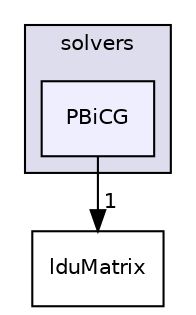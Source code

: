 digraph "src/OpenFOAM/matrices/lduMatrix/solvers/PBiCG" {
  bgcolor=transparent;
  compound=true
  node [ fontsize="10", fontname="Helvetica"];
  edge [ labelfontsize="10", labelfontname="Helvetica"];
  subgraph clusterdir_f03e085f4fe95c9b32f7b904515484f9 {
    graph [ bgcolor="#ddddee", pencolor="black", label="solvers" fontname="Helvetica", fontsize="10", URL="dir_f03e085f4fe95c9b32f7b904515484f9.html"]
  dir_6f52b26daa4acf58fc48792d6d171bff [shape=box, label="PBiCG", style="filled", fillcolor="#eeeeff", pencolor="black", URL="dir_6f52b26daa4acf58fc48792d6d171bff.html"];
  }
  dir_1ce70feb2b06c30ebd4091245573b99e [shape=box label="lduMatrix" URL="dir_1ce70feb2b06c30ebd4091245573b99e.html"];
  dir_6f52b26daa4acf58fc48792d6d171bff->dir_1ce70feb2b06c30ebd4091245573b99e [headlabel="1", labeldistance=1.5 headhref="dir_002194_002141.html"];
}
